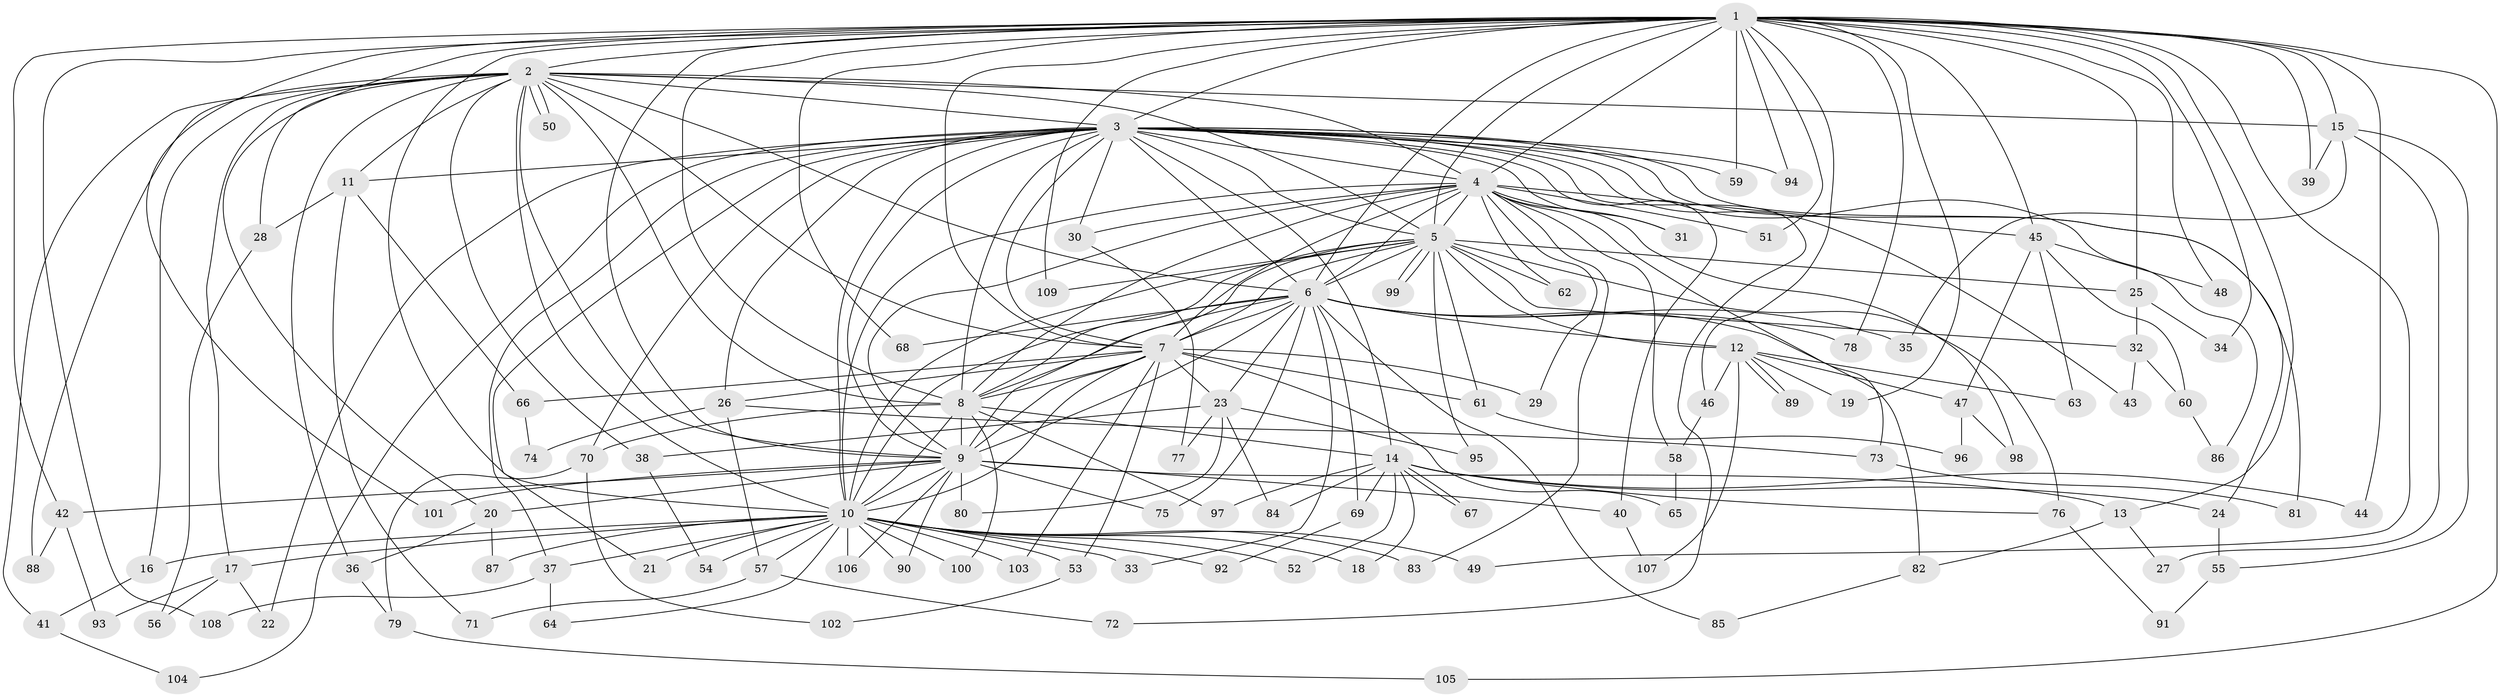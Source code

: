 // coarse degree distribution, {31: 0.011494252873563218, 16: 0.022988505747126436, 25: 0.011494252873563218, 17: 0.011494252873563218, 24: 0.011494252873563218, 18: 0.011494252873563218, 19: 0.011494252873563218, 27: 0.011494252873563218, 6: 0.034482758620689655, 9: 0.011494252873563218, 4: 0.05747126436781609, 5: 0.034482758620689655, 2: 0.5632183908045977, 8: 0.022988505747126436, 3: 0.13793103448275862, 1: 0.034482758620689655}
// Generated by graph-tools (version 1.1) at 2025/51/02/27/25 19:51:48]
// undirected, 109 vertices, 243 edges
graph export_dot {
graph [start="1"]
  node [color=gray90,style=filled];
  1;
  2;
  3;
  4;
  5;
  6;
  7;
  8;
  9;
  10;
  11;
  12;
  13;
  14;
  15;
  16;
  17;
  18;
  19;
  20;
  21;
  22;
  23;
  24;
  25;
  26;
  27;
  28;
  29;
  30;
  31;
  32;
  33;
  34;
  35;
  36;
  37;
  38;
  39;
  40;
  41;
  42;
  43;
  44;
  45;
  46;
  47;
  48;
  49;
  50;
  51;
  52;
  53;
  54;
  55;
  56;
  57;
  58;
  59;
  60;
  61;
  62;
  63;
  64;
  65;
  66;
  67;
  68;
  69;
  70;
  71;
  72;
  73;
  74;
  75;
  76;
  77;
  78;
  79;
  80;
  81;
  82;
  83;
  84;
  85;
  86;
  87;
  88;
  89;
  90;
  91;
  92;
  93;
  94;
  95;
  96;
  97;
  98;
  99;
  100;
  101;
  102;
  103;
  104;
  105;
  106;
  107;
  108;
  109;
  1 -- 2;
  1 -- 3;
  1 -- 4;
  1 -- 5;
  1 -- 6;
  1 -- 7;
  1 -- 8;
  1 -- 9;
  1 -- 10;
  1 -- 13;
  1 -- 15;
  1 -- 19;
  1 -- 20;
  1 -- 25;
  1 -- 34;
  1 -- 39;
  1 -- 42;
  1 -- 44;
  1 -- 45;
  1 -- 46;
  1 -- 48;
  1 -- 49;
  1 -- 51;
  1 -- 59;
  1 -- 68;
  1 -- 78;
  1 -- 94;
  1 -- 101;
  1 -- 105;
  1 -- 108;
  1 -- 109;
  2 -- 3;
  2 -- 4;
  2 -- 5;
  2 -- 6;
  2 -- 7;
  2 -- 8;
  2 -- 9;
  2 -- 10;
  2 -- 11;
  2 -- 15;
  2 -- 16;
  2 -- 17;
  2 -- 28;
  2 -- 36;
  2 -- 38;
  2 -- 41;
  2 -- 50;
  2 -- 50;
  2 -- 88;
  3 -- 4;
  3 -- 5;
  3 -- 6;
  3 -- 7;
  3 -- 8;
  3 -- 9;
  3 -- 10;
  3 -- 11;
  3 -- 14;
  3 -- 21;
  3 -- 22;
  3 -- 24;
  3 -- 26;
  3 -- 30;
  3 -- 31;
  3 -- 37;
  3 -- 40;
  3 -- 43;
  3 -- 59;
  3 -- 70;
  3 -- 72;
  3 -- 81;
  3 -- 86;
  3 -- 94;
  3 -- 104;
  4 -- 5;
  4 -- 6;
  4 -- 7;
  4 -- 8;
  4 -- 9;
  4 -- 10;
  4 -- 29;
  4 -- 30;
  4 -- 31;
  4 -- 45;
  4 -- 51;
  4 -- 58;
  4 -- 62;
  4 -- 73;
  4 -- 83;
  4 -- 98;
  5 -- 6;
  5 -- 7;
  5 -- 8;
  5 -- 9;
  5 -- 10;
  5 -- 12;
  5 -- 25;
  5 -- 32;
  5 -- 61;
  5 -- 62;
  5 -- 76;
  5 -- 95;
  5 -- 99;
  5 -- 99;
  5 -- 109;
  6 -- 7;
  6 -- 8;
  6 -- 9;
  6 -- 10;
  6 -- 12;
  6 -- 23;
  6 -- 33;
  6 -- 35;
  6 -- 68;
  6 -- 69;
  6 -- 75;
  6 -- 78;
  6 -- 82;
  6 -- 85;
  7 -- 8;
  7 -- 9;
  7 -- 10;
  7 -- 23;
  7 -- 26;
  7 -- 29;
  7 -- 53;
  7 -- 61;
  7 -- 65;
  7 -- 66;
  7 -- 103;
  8 -- 9;
  8 -- 10;
  8 -- 14;
  8 -- 70;
  8 -- 97;
  8 -- 100;
  9 -- 10;
  9 -- 13;
  9 -- 20;
  9 -- 40;
  9 -- 42;
  9 -- 75;
  9 -- 80;
  9 -- 90;
  9 -- 101;
  9 -- 106;
  10 -- 16;
  10 -- 17;
  10 -- 18;
  10 -- 21;
  10 -- 33;
  10 -- 37;
  10 -- 49;
  10 -- 52;
  10 -- 53;
  10 -- 54;
  10 -- 57;
  10 -- 64;
  10 -- 83;
  10 -- 87;
  10 -- 90;
  10 -- 92;
  10 -- 100;
  10 -- 103;
  10 -- 106;
  11 -- 28;
  11 -- 66;
  11 -- 71;
  12 -- 19;
  12 -- 46;
  12 -- 47;
  12 -- 63;
  12 -- 89;
  12 -- 89;
  12 -- 107;
  13 -- 27;
  13 -- 82;
  14 -- 18;
  14 -- 24;
  14 -- 44;
  14 -- 52;
  14 -- 67;
  14 -- 67;
  14 -- 69;
  14 -- 76;
  14 -- 84;
  14 -- 97;
  15 -- 27;
  15 -- 35;
  15 -- 39;
  15 -- 55;
  16 -- 41;
  17 -- 22;
  17 -- 56;
  17 -- 93;
  20 -- 36;
  20 -- 87;
  23 -- 38;
  23 -- 77;
  23 -- 80;
  23 -- 84;
  23 -- 95;
  24 -- 55;
  25 -- 32;
  25 -- 34;
  26 -- 57;
  26 -- 73;
  26 -- 74;
  28 -- 56;
  30 -- 77;
  32 -- 43;
  32 -- 60;
  36 -- 79;
  37 -- 64;
  37 -- 108;
  38 -- 54;
  40 -- 107;
  41 -- 104;
  42 -- 88;
  42 -- 93;
  45 -- 47;
  45 -- 48;
  45 -- 60;
  45 -- 63;
  46 -- 58;
  47 -- 96;
  47 -- 98;
  53 -- 102;
  55 -- 91;
  57 -- 71;
  57 -- 72;
  58 -- 65;
  60 -- 86;
  61 -- 96;
  66 -- 74;
  69 -- 92;
  70 -- 79;
  70 -- 102;
  73 -- 81;
  76 -- 91;
  79 -- 105;
  82 -- 85;
}
